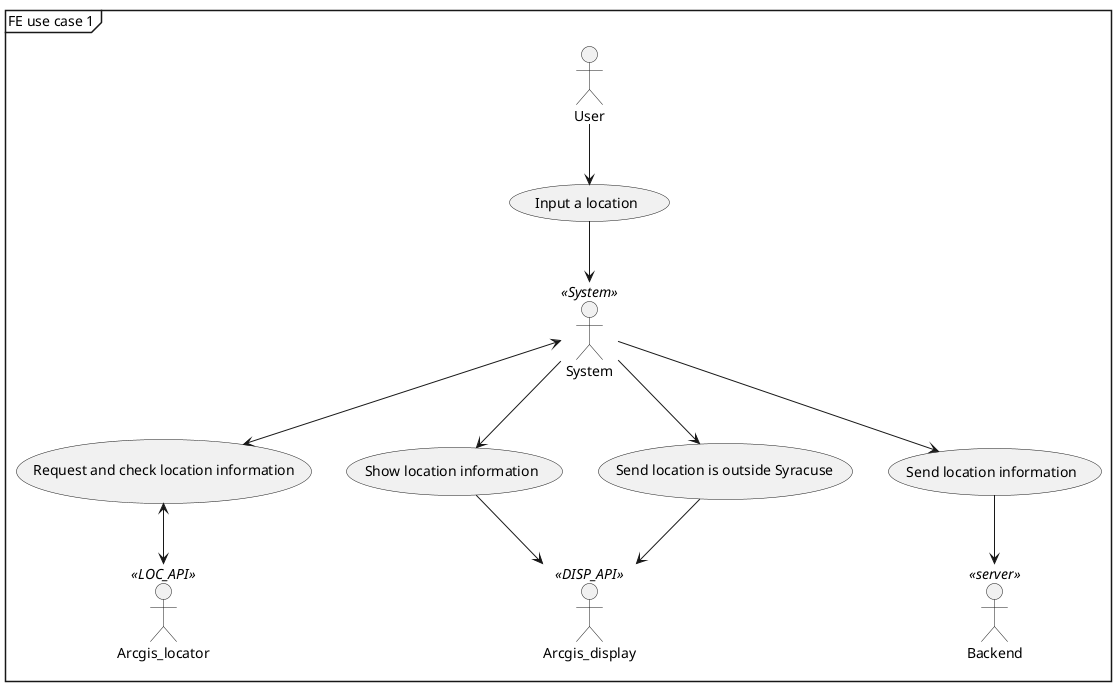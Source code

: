@startuml use_case1

mainframe FE use case 1
:User: as user
:System: as sys <<System>>
:Arcgis_locator: as loc_api <<LOC_API>>
:Arcgis_display: as display_api <<DISP_API>>
:Backend: as be <<server>>

usecase "Input a location" as input
usecase "Request and check location information" as req_location
usecase "Show location information" as return
usecase "Send location is outside Syracuse" as return_case_1
usecase "Send location information" as return_case_2

user --> input
input --> sys
sys <--> req_location
req_location <--> loc_api
sys --> return
return --> display_api
sys --> return_case_1
return_case_1 --> display_api
sys --> return_case_2
return_case_2 --> be




@enduml